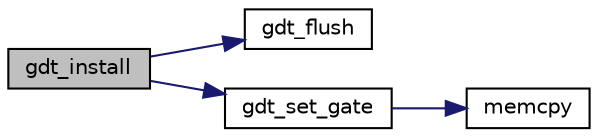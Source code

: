 digraph "gdt_install"
{
 // LATEX_PDF_SIZE
  edge [fontname="Helvetica",fontsize="10",labelfontname="Helvetica",labelfontsize="10"];
  node [fontname="Helvetica",fontsize="10",shape=record];
  rankdir="LR";
  Node1 [label="gdt_install",height=0.2,width=0.4,color="black", fillcolor="grey75", style="filled", fontcolor="black",tooltip="Setup and install the GDT onto the system."];
  Node1 -> Node2 [color="midnightblue",fontsize="10",style="solid",fontname="Helvetica"];
  Node2 [label="gdt_flush",height=0.2,width=0.4,color="black", fillcolor="white", style="filled",URL="$d7/de6/gdt_8cpp.html#a8b44d6c39bbbdfec25a2fd1c2f1b768a",tooltip=" "];
  Node1 -> Node3 [color="midnightblue",fontsize="10",style="solid",fontname="Helvetica"];
  Node3 [label="gdt_set_gate",height=0.2,width=0.4,color="black", fillcolor="white", style="filled",URL="$d7/de6/gdt_8cpp.html#ac3e3821e375498c85d135c475005ddbc",tooltip=" "];
  Node3 -> Node4 [color="midnightblue",fontsize="10",style="solid",fontname="Helvetica"];
  Node4 [label="memcpy",height=0.2,width=0.4,color="black", fillcolor="white", style="filled",URL="$d5/d24/string_8cpp.html#a370712322c794e949c996946f2283ea8",tooltip=" "];
}
